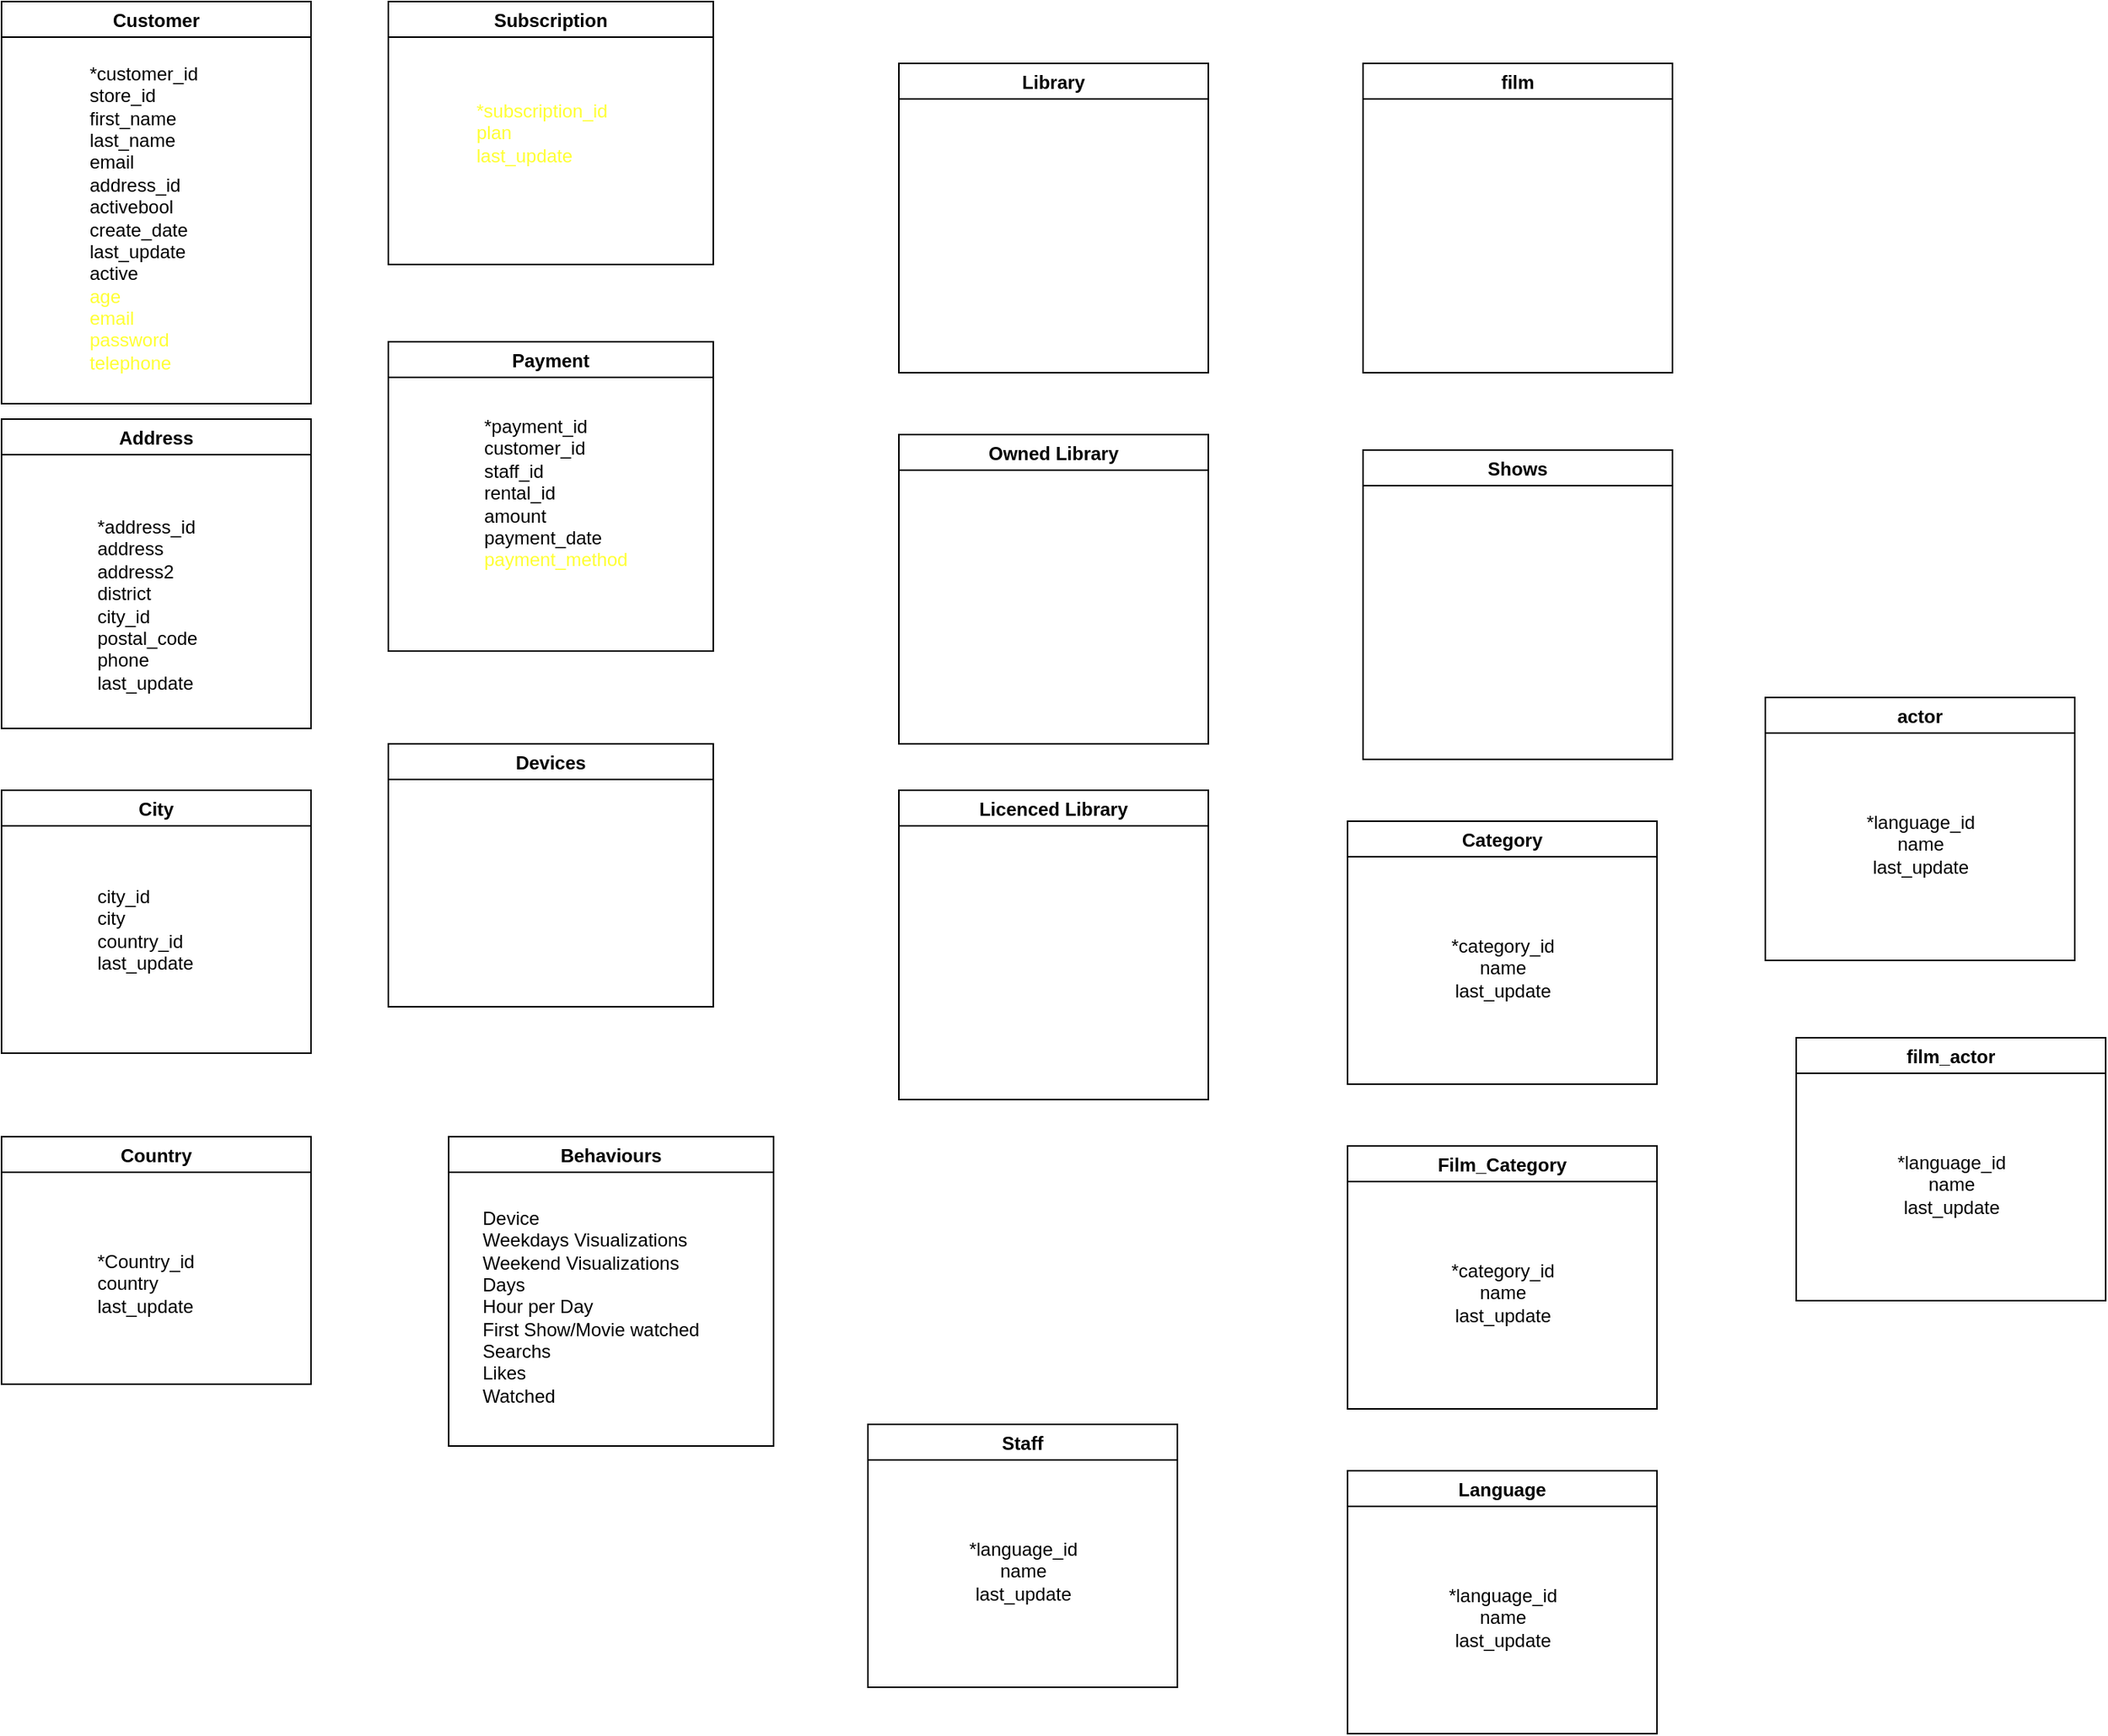 <mxfile version="17.4.6" type="github">
  <diagram id="TtP-CfeIA3QvMqHtvhTb" name="Page-1">
    <mxGraphModel dx="439" dy="1587" grid="1" gridSize="10" guides="1" tooltips="1" connect="1" arrows="1" fold="1" page="1" pageScale="1" pageWidth="827" pageHeight="1169" math="0" shadow="0">
      <root>
        <mxCell id="0" />
        <mxCell id="1" parent="0" />
        <mxCell id="HzS_BnhPK9T8P5cMP2ur-19" value="Address" style="swimlane;" parent="1" vertex="1">
          <mxGeometry x="20" y="120" width="200" height="200" as="geometry" />
        </mxCell>
        <mxCell id="HzS_BnhPK9T8P5cMP2ur-32" value="*address_id&lt;br&gt;address&lt;br&gt;address2&lt;br&gt;district&lt;br&gt;city_id&lt;br&gt;postal_code&lt;br&gt;phone&lt;br&gt;last_update" style="text;html=1;align=left;verticalAlign=middle;resizable=0;points=[];autosize=1;strokeColor=none;fillColor=none;" parent="HzS_BnhPK9T8P5cMP2ur-19" vertex="1">
          <mxGeometry x="60" y="60" width="80" height="120" as="geometry" />
        </mxCell>
        <mxCell id="HzS_BnhPK9T8P5cMP2ur-21" value="Country" style="swimlane;startSize=23;" parent="1" vertex="1">
          <mxGeometry x="20" y="584" width="200" height="160" as="geometry" />
        </mxCell>
        <mxCell id="HzS_BnhPK9T8P5cMP2ur-35" value="*Country_id&lt;br&gt;country&lt;br&gt;last_update" style="text;html=1;align=left;verticalAlign=middle;resizable=0;points=[];autosize=1;strokeColor=none;fillColor=none;" parent="HzS_BnhPK9T8P5cMP2ur-21" vertex="1">
          <mxGeometry x="60" y="70" width="80" height="50" as="geometry" />
        </mxCell>
        <mxCell id="HzS_BnhPK9T8P5cMP2ur-30" value="Library" style="swimlane;startSize=23;" parent="1" vertex="1">
          <mxGeometry x="600" y="-110" width="200" height="200" as="geometry" />
        </mxCell>
        <mxCell id="HzS_BnhPK9T8P5cMP2ur-18" value="Customer" style="swimlane;align=center;" parent="1" vertex="1">
          <mxGeometry x="20" y="-150" width="200" height="260" as="geometry" />
        </mxCell>
        <mxCell id="HzS_BnhPK9T8P5cMP2ur-31" value="*customer_id&lt;br&gt;store_id&lt;br&gt;first_name&lt;br&gt;last_name&lt;br&gt;email&lt;br&gt;address_id&lt;br&gt;activebool&lt;br&gt;create_date&lt;br&gt;last_update&lt;br&gt;active&lt;br&gt;&lt;font color=&quot;#ffff33&quot;&gt;age&lt;br&gt;email&lt;br&gt;password&lt;br&gt;telephone&lt;/font&gt;" style="text;html=1;align=left;verticalAlign=middle;resizable=0;points=[];autosize=1;strokeColor=none;fillColor=none;rotation=0;" parent="HzS_BnhPK9T8P5cMP2ur-18" vertex="1">
          <mxGeometry x="55" y="40" width="90" height="200" as="geometry" />
        </mxCell>
        <mxCell id="HzS_BnhPK9T8P5cMP2ur-24" value="Devices" style="swimlane;startSize=23;" parent="1" vertex="1">
          <mxGeometry x="270" y="330" width="210" height="170" as="geometry" />
        </mxCell>
        <mxCell id="HzS_BnhPK9T8P5cMP2ur-20" value="City" style="swimlane;startSize=23;" parent="1" vertex="1">
          <mxGeometry x="20" y="360" width="200" height="170" as="geometry" />
        </mxCell>
        <mxCell id="HzS_BnhPK9T8P5cMP2ur-33" value="city_id&lt;br&gt;city&lt;br&gt;country_id&lt;br&gt;last_update" style="text;html=1;align=left;verticalAlign=middle;resizable=0;points=[];autosize=1;strokeColor=none;fillColor=none;" parent="HzS_BnhPK9T8P5cMP2ur-20" vertex="1">
          <mxGeometry x="60" y="60" width="80" height="60" as="geometry" />
        </mxCell>
        <mxCell id="HzS_BnhPK9T8P5cMP2ur-22" value="Subscription" style="swimlane;startSize=23;" parent="1" vertex="1">
          <mxGeometry x="270" y="-150" width="210" height="170" as="geometry" />
        </mxCell>
        <mxCell id="pAm7fmLb9yArs0JBZIK8-20" value="*subscription_id&lt;br&gt;plan&lt;br&gt;last_update" style="text;html=1;align=left;verticalAlign=middle;resizable=0;points=[];autosize=1;strokeColor=none;fillColor=none;fontColor=#FFFF33;" vertex="1" parent="HzS_BnhPK9T8P5cMP2ur-22">
          <mxGeometry x="55" y="60" width="100" height="50" as="geometry" />
        </mxCell>
        <mxCell id="HzS_BnhPK9T8P5cMP2ur-23" value="Payment" style="swimlane;startSize=23;" parent="1" vertex="1">
          <mxGeometry x="270" y="70" width="210" height="200" as="geometry" />
        </mxCell>
        <mxCell id="HzS_BnhPK9T8P5cMP2ur-36" value="*payment_id&lt;br&gt;customer_id&lt;br&gt;&lt;div&gt;&lt;span&gt;staff_id&lt;/span&gt;&lt;/div&gt;rental_id&lt;br&gt;amount&lt;br&gt;payment_date&lt;br&gt;&lt;div&gt;&lt;font color=&quot;#ffff33&quot;&gt;payment_method&lt;/font&gt;&lt;/div&gt;&lt;div&gt;&lt;br&gt;&lt;/div&gt;" style="text;html=1;align=left;verticalAlign=middle;resizable=0;points=[];autosize=1;strokeColor=none;fillColor=none;" parent="HzS_BnhPK9T8P5cMP2ur-23" vertex="1">
          <mxGeometry x="60" y="45" width="110" height="120" as="geometry" />
        </mxCell>
        <mxCell id="pAm7fmLb9yArs0JBZIK8-1" value="Behaviours" style="swimlane;startSize=23;" vertex="1" parent="1">
          <mxGeometry x="309" y="584" width="210" height="200" as="geometry" />
        </mxCell>
        <mxCell id="pAm7fmLb9yArs0JBZIK8-2" value="Device&lt;br&gt;Weekdays Visualizations&lt;br&gt;Weekend Visualizations&lt;br&gt;Days&lt;br&gt;Hour per Day&lt;br&gt;First Show/Movie watched&lt;br&gt;Searchs&lt;br&gt;Likes&lt;br&gt;Watched" style="text;html=1;align=left;verticalAlign=middle;resizable=0;points=[];autosize=1;strokeColor=none;fillColor=none;" vertex="1" parent="pAm7fmLb9yArs0JBZIK8-1">
          <mxGeometry x="20" y="45" width="160" height="130" as="geometry" />
        </mxCell>
        <object label="Owned Library" id="pAm7fmLb9yArs0JBZIK8-3">
          <mxCell style="swimlane;startSize=23;" vertex="1" parent="1">
            <mxGeometry x="600" y="130" width="200" height="200" as="geometry">
              <mxRectangle x="730" y="280" width="70" height="23" as="alternateBounds" />
            </mxGeometry>
          </mxCell>
        </object>
        <object label="Licenced Library" id="pAm7fmLb9yArs0JBZIK8-4">
          <mxCell style="swimlane;startSize=23;" vertex="1" parent="1">
            <mxGeometry x="600" y="360" width="200" height="200" as="geometry">
              <mxRectangle x="730" y="280" width="70" height="23" as="alternateBounds" />
            </mxGeometry>
          </mxCell>
        </object>
        <object label="film" id="pAm7fmLb9yArs0JBZIK8-6">
          <mxCell style="swimlane;startSize=23;" vertex="1" parent="1">
            <mxGeometry x="900" y="-110" width="200" height="200" as="geometry">
              <mxRectangle x="730" y="280" width="70" height="23" as="alternateBounds" />
            </mxGeometry>
          </mxCell>
        </object>
        <object label="Shows" id="pAm7fmLb9yArs0JBZIK8-7">
          <mxCell style="swimlane;startSize=23;" vertex="1" parent="1">
            <mxGeometry x="900" y="140" width="200" height="200" as="geometry">
              <mxRectangle x="730" y="280" width="70" height="23" as="alternateBounds" />
            </mxGeometry>
          </mxCell>
        </object>
        <object label="Category" id="pAm7fmLb9yArs0JBZIK8-8">
          <mxCell style="swimlane;startSize=23;" vertex="1" parent="1">
            <mxGeometry x="890" y="380" width="200" height="170" as="geometry">
              <mxRectangle x="730" y="280" width="70" height="23" as="alternateBounds" />
            </mxGeometry>
          </mxCell>
        </object>
        <mxCell id="pAm7fmLb9yArs0JBZIK8-9" value="*category_id&lt;br&gt;name&lt;br&gt;last_update" style="text;html=1;align=center;verticalAlign=middle;resizable=0;points=[];autosize=1;strokeColor=none;fillColor=none;" vertex="1" parent="pAm7fmLb9yArs0JBZIK8-8">
          <mxGeometry x="60" y="70" width="80" height="50" as="geometry" />
        </mxCell>
        <object label="Film_Category" id="pAm7fmLb9yArs0JBZIK8-10">
          <mxCell style="swimlane;startSize=23;" vertex="1" parent="1">
            <mxGeometry x="890" y="590" width="200" height="170" as="geometry">
              <mxRectangle x="730" y="280" width="70" height="23" as="alternateBounds" />
            </mxGeometry>
          </mxCell>
        </object>
        <mxCell id="pAm7fmLb9yArs0JBZIK8-11" value="*category_id&lt;br&gt;name&lt;br&gt;last_update" style="text;html=1;align=center;verticalAlign=middle;resizable=0;points=[];autosize=1;strokeColor=none;fillColor=none;" vertex="1" parent="pAm7fmLb9yArs0JBZIK8-10">
          <mxGeometry x="60" y="70" width="80" height="50" as="geometry" />
        </mxCell>
        <object label="Language" id="pAm7fmLb9yArs0JBZIK8-12">
          <mxCell style="swimlane;startSize=23;" vertex="1" parent="1">
            <mxGeometry x="890" y="800" width="200" height="170" as="geometry">
              <mxRectangle x="730" y="280" width="70" height="23" as="alternateBounds" />
            </mxGeometry>
          </mxCell>
        </object>
        <mxCell id="pAm7fmLb9yArs0JBZIK8-13" value="*language_id&lt;br&gt;name&lt;br&gt;last_update" style="text;html=1;align=center;verticalAlign=middle;resizable=0;points=[];autosize=1;strokeColor=none;fillColor=none;" vertex="1" parent="pAm7fmLb9yArs0JBZIK8-12">
          <mxGeometry x="55" y="70" width="90" height="50" as="geometry" />
        </mxCell>
        <object label="Staff" id="pAm7fmLb9yArs0JBZIK8-14">
          <mxCell style="swimlane;startSize=23;" vertex="1" parent="1">
            <mxGeometry x="580" y="770" width="200" height="170" as="geometry">
              <mxRectangle x="730" y="280" width="70" height="23" as="alternateBounds" />
            </mxGeometry>
          </mxCell>
        </object>
        <mxCell id="pAm7fmLb9yArs0JBZIK8-15" value="*language_id&lt;br&gt;name&lt;br&gt;last_update" style="text;html=1;align=center;verticalAlign=middle;resizable=0;points=[];autosize=1;strokeColor=none;fillColor=none;" vertex="1" parent="pAm7fmLb9yArs0JBZIK8-14">
          <mxGeometry x="55" y="70" width="90" height="50" as="geometry" />
        </mxCell>
        <object label="film_actor" id="pAm7fmLb9yArs0JBZIK8-16">
          <mxCell style="swimlane;startSize=23;" vertex="1" parent="1">
            <mxGeometry x="1180" y="520" width="200" height="170" as="geometry">
              <mxRectangle x="730" y="280" width="70" height="23" as="alternateBounds" />
            </mxGeometry>
          </mxCell>
        </object>
        <mxCell id="pAm7fmLb9yArs0JBZIK8-17" value="*language_id&lt;br&gt;name&lt;br&gt;last_update" style="text;html=1;align=center;verticalAlign=middle;resizable=0;points=[];autosize=1;strokeColor=none;fillColor=none;" vertex="1" parent="pAm7fmLb9yArs0JBZIK8-16">
          <mxGeometry x="55" y="70" width="90" height="50" as="geometry" />
        </mxCell>
        <object label="actor" id="pAm7fmLb9yArs0JBZIK8-18">
          <mxCell style="swimlane;startSize=23;" vertex="1" parent="1">
            <mxGeometry x="1160" y="300" width="200" height="170" as="geometry">
              <mxRectangle x="730" y="280" width="70" height="23" as="alternateBounds" />
            </mxGeometry>
          </mxCell>
        </object>
        <mxCell id="pAm7fmLb9yArs0JBZIK8-19" value="*language_id&lt;br&gt;name&lt;br&gt;last_update" style="text;html=1;align=center;verticalAlign=middle;resizable=0;points=[];autosize=1;strokeColor=none;fillColor=none;" vertex="1" parent="pAm7fmLb9yArs0JBZIK8-18">
          <mxGeometry x="55" y="70" width="90" height="50" as="geometry" />
        </mxCell>
      </root>
    </mxGraphModel>
  </diagram>
</mxfile>
